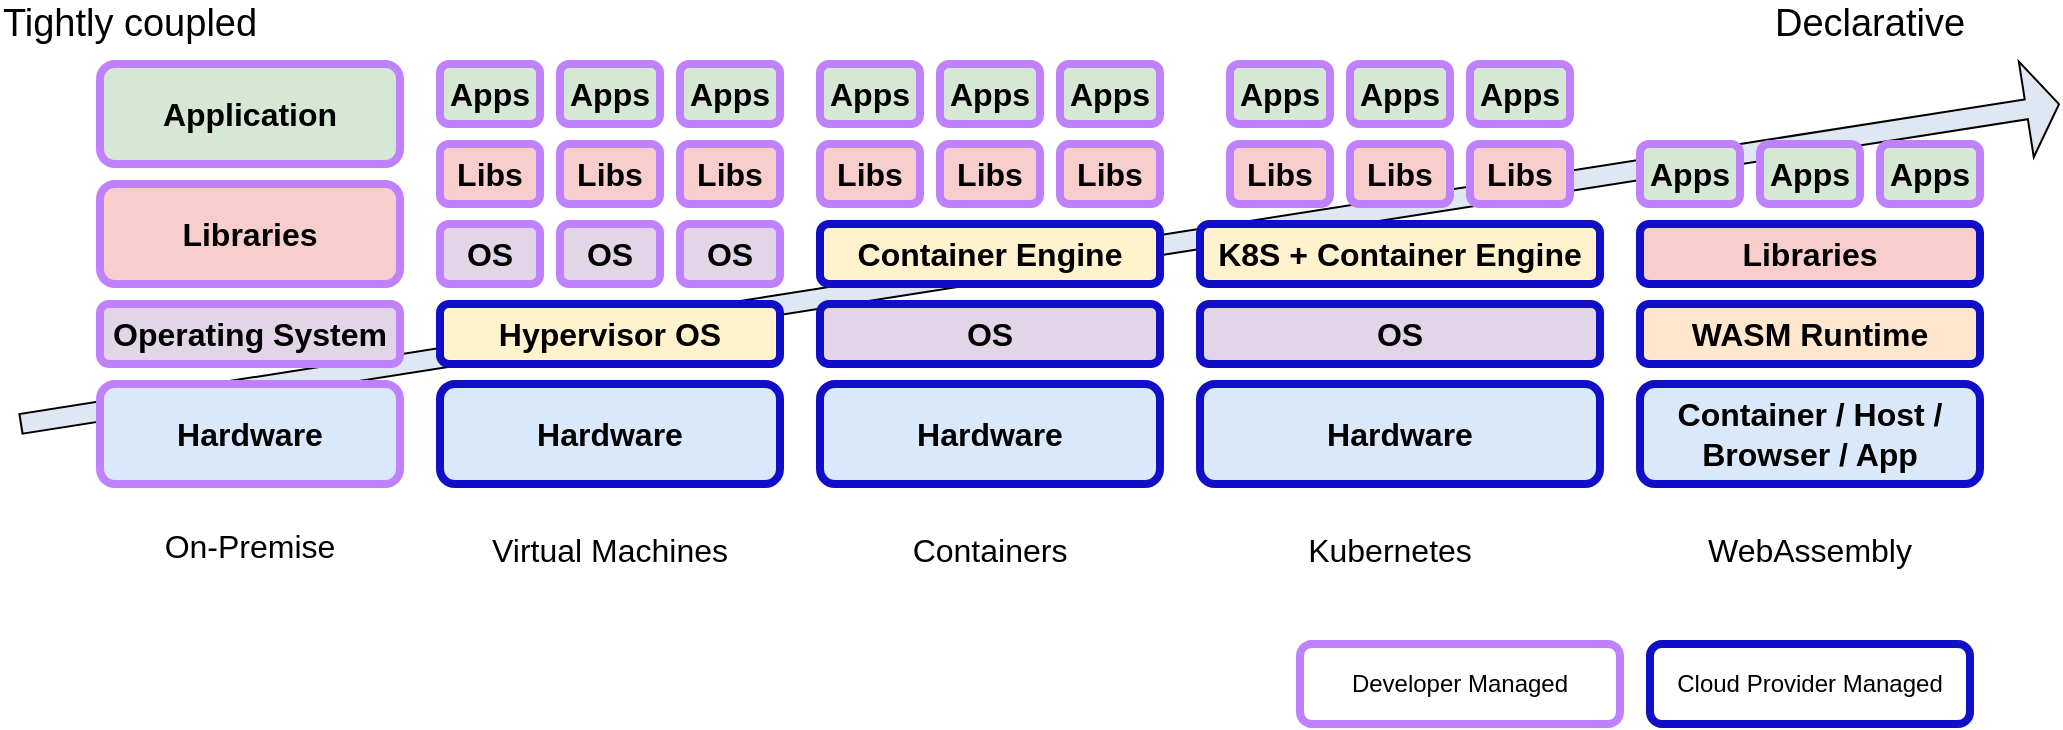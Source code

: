<mxfile version="21.0.6" type="device"><diagram name="Page-1" id="G5DtUzP-KA7YVg_8OUT4"><mxGraphModel dx="1132" dy="831" grid="1" gridSize="10" guides="1" tooltips="1" connect="1" arrows="1" fold="1" page="1" pageScale="1" pageWidth="1169" pageHeight="827" math="0" shadow="0"><root><mxCell id="0"/><mxCell id="1" parent="0"/><mxCell id="r9NMSdbXLDU2F_rakyfs-54" value="" style="shape=flexArrow;endArrow=classic;html=1;rounded=0;fontSize=16;fillColor=#DEE7F2;endWidth=37.333;endSize=5.187;" parent="1" edge="1"><mxGeometry width="50" height="50" relative="1" as="geometry"><mxPoint x="50" y="330" as="sourcePoint"/><mxPoint x="1070" y="170" as="targetPoint"/></mxGeometry></mxCell><mxCell id="r9NMSdbXLDU2F_rakyfs-1" value="&lt;font style=&quot;font-size: 16px;&quot;&gt;On-Premise&lt;/font&gt;" style="text;html=1;strokeColor=none;fillColor=none;align=center;verticalAlign=middle;whiteSpace=wrap;rounded=0;" parent="1" vertex="1"><mxGeometry x="115" y="366" width="100" height="50" as="geometry"/></mxCell><mxCell id="r9NMSdbXLDU2F_rakyfs-2" value="&lt;font style=&quot;font-size: 16px;&quot;&gt;&lt;b&gt;Hardware&lt;/b&gt;&lt;/font&gt;" style="rounded=1;whiteSpace=wrap;html=1;fillColor=#dae8fc;strokeColor=#BF81FD;gradientColor=none;strokeWidth=4;" parent="1" vertex="1"><mxGeometry x="90" y="310" width="150" height="50" as="geometry"/></mxCell><mxCell id="r9NMSdbXLDU2F_rakyfs-3" value="&lt;font style=&quot;font-size: 16px;&quot;&gt;&lt;b&gt;Operating System&lt;/b&gt;&lt;/font&gt;" style="rounded=1;whiteSpace=wrap;html=1;fillColor=#e1d5e7;strokeColor=#BF81FD;strokeWidth=4;" parent="1" vertex="1"><mxGeometry x="90" y="270" width="150" height="30" as="geometry"/></mxCell><mxCell id="r9NMSdbXLDU2F_rakyfs-4" value="&lt;font style=&quot;font-size: 16px;&quot;&gt;&lt;b&gt;Libraries&lt;/b&gt;&lt;/font&gt;" style="rounded=1;whiteSpace=wrap;html=1;fillColor=#f8cecc;strokeColor=#bf81fd;strokeWidth=4;" parent="1" vertex="1"><mxGeometry x="90" y="210" width="150" height="50" as="geometry"/></mxCell><mxCell id="r9NMSdbXLDU2F_rakyfs-5" value="&lt;font style=&quot;font-size: 16px;&quot;&gt;&lt;b&gt;Application&lt;/b&gt;&lt;/font&gt;" style="rounded=1;whiteSpace=wrap;html=1;fillColor=#d5e8d4;strokeColor=#bf81fd;strokeWidth=4;" parent="1" vertex="1"><mxGeometry x="90" y="150" width="150" height="50" as="geometry"/></mxCell><mxCell id="r9NMSdbXLDU2F_rakyfs-6" value="&lt;font style=&quot;font-size: 16px;&quot;&gt;&lt;b&gt;Hardware&lt;/b&gt;&lt;/font&gt;" style="rounded=1;whiteSpace=wrap;html=1;fillColor=#dae8fc;strokeColor=#110ec8;gradientColor=none;strokeWidth=4;" parent="1" vertex="1"><mxGeometry x="260" y="310" width="170" height="50" as="geometry"/></mxCell><mxCell id="r9NMSdbXLDU2F_rakyfs-7" value="&lt;font style=&quot;font-size: 16px;&quot;&gt;&lt;b&gt;Hypervisor OS&lt;/b&gt;&lt;/font&gt;" style="rounded=1;whiteSpace=wrap;html=1;fillColor=#fff2cc;strokeColor=#110ec8;strokeWidth=4;" parent="1" vertex="1"><mxGeometry x="260" y="270" width="170" height="30" as="geometry"/></mxCell><mxCell id="r9NMSdbXLDU2F_rakyfs-8" value="&lt;font style=&quot;font-size: 16px;&quot;&gt;&lt;b&gt;OS&lt;/b&gt;&lt;/font&gt;" style="rounded=1;whiteSpace=wrap;html=1;fillColor=#e1d5e7;strokeColor=#bf81fd;strokeWidth=4;" parent="1" vertex="1"><mxGeometry x="260" y="230" width="50" height="30" as="geometry"/></mxCell><mxCell id="r9NMSdbXLDU2F_rakyfs-10" value="&lt;font style=&quot;font-size: 16px;&quot;&gt;&lt;b&gt;OS&lt;/b&gt;&lt;/font&gt;" style="rounded=1;whiteSpace=wrap;html=1;fillColor=#e1d5e7;strokeColor=#bf81fd;strokeWidth=4;" parent="1" vertex="1"><mxGeometry x="320" y="230" width="50" height="30" as="geometry"/></mxCell><mxCell id="r9NMSdbXLDU2F_rakyfs-11" value="&lt;font style=&quot;font-size: 16px;&quot;&gt;&lt;b&gt;OS&lt;/b&gt;&lt;/font&gt;" style="rounded=1;whiteSpace=wrap;html=1;fillColor=#e1d5e7;strokeColor=#bf81fd;strokeWidth=4;" parent="1" vertex="1"><mxGeometry x="380" y="230" width="50" height="30" as="geometry"/></mxCell><mxCell id="r9NMSdbXLDU2F_rakyfs-12" value="&lt;font style=&quot;font-size: 16px;&quot;&gt;&lt;b&gt;Libs&lt;/b&gt;&lt;/font&gt;" style="rounded=1;whiteSpace=wrap;html=1;fillColor=#f8cecc;strokeColor=#bf81fd;strokeWidth=4;" parent="1" vertex="1"><mxGeometry x="260" y="190" width="50" height="30" as="geometry"/></mxCell><mxCell id="r9NMSdbXLDU2F_rakyfs-13" value="&lt;font style=&quot;font-size: 16px;&quot;&gt;&lt;b&gt;Libs&lt;/b&gt;&lt;/font&gt;" style="rounded=1;whiteSpace=wrap;html=1;fillColor=#f8cecc;strokeColor=#bf81fd;strokeWidth=4;" parent="1" vertex="1"><mxGeometry x="320" y="190" width="50" height="30" as="geometry"/></mxCell><mxCell id="r9NMSdbXLDU2F_rakyfs-14" value="&lt;font style=&quot;font-size: 16px;&quot;&gt;&lt;b&gt;Libs&lt;/b&gt;&lt;/font&gt;" style="rounded=1;whiteSpace=wrap;html=1;fillColor=#f8cecc;strokeColor=#bf81fd;strokeWidth=4;" parent="1" vertex="1"><mxGeometry x="380" y="190" width="50" height="30" as="geometry"/></mxCell><mxCell id="r9NMSdbXLDU2F_rakyfs-15" value="&lt;font style=&quot;font-size: 16px;&quot;&gt;&lt;b&gt;Apps&lt;/b&gt;&lt;/font&gt;" style="rounded=1;whiteSpace=wrap;html=1;fillColor=#d5e8d4;strokeColor=#bf81fd;strokeWidth=4;" parent="1" vertex="1"><mxGeometry x="380" y="150" width="50" height="30" as="geometry"/></mxCell><mxCell id="r9NMSdbXLDU2F_rakyfs-16" value="&lt;font style=&quot;font-size: 16px;&quot;&gt;&lt;b&gt;Apps&lt;/b&gt;&lt;/font&gt;" style="rounded=1;whiteSpace=wrap;html=1;fillColor=#d5e8d4;strokeColor=#bf81fd;strokeWidth=4;" parent="1" vertex="1"><mxGeometry x="320" y="150" width="50" height="30" as="geometry"/></mxCell><mxCell id="r9NMSdbXLDU2F_rakyfs-17" value="&lt;font style=&quot;font-size: 16px;&quot;&gt;&lt;b&gt;Apps&lt;/b&gt;&lt;/font&gt;" style="rounded=1;whiteSpace=wrap;html=1;fillColor=#d5e8d4;strokeColor=#bf81fd;strokeWidth=4;" parent="1" vertex="1"><mxGeometry x="260" y="150" width="50" height="30" as="geometry"/></mxCell><mxCell id="r9NMSdbXLDU2F_rakyfs-18" value="&lt;font style=&quot;font-size: 16px;&quot;&gt;Virtual Machines&lt;/font&gt;" style="text;html=1;strokeColor=none;fillColor=none;align=center;verticalAlign=middle;whiteSpace=wrap;rounded=0;" parent="1" vertex="1"><mxGeometry x="265" y="370" width="160" height="46" as="geometry"/></mxCell><mxCell id="r9NMSdbXLDU2F_rakyfs-19" value="&lt;font style=&quot;font-size: 16px;&quot;&gt;&lt;b&gt;Hardware&lt;/b&gt;&lt;/font&gt;" style="rounded=1;whiteSpace=wrap;html=1;fillColor=#dae8fc;strokeColor=#110ec8;gradientColor=none;strokeWidth=4;" parent="1" vertex="1"><mxGeometry x="450" y="310" width="170" height="50" as="geometry"/></mxCell><mxCell id="r9NMSdbXLDU2F_rakyfs-20" value="&lt;font style=&quot;font-size: 16px;&quot;&gt;&lt;b&gt;Hardware&lt;/b&gt;&lt;/font&gt;" style="rounded=1;whiteSpace=wrap;html=1;fillColor=#dae8fc;strokeColor=#110EC8;gradientColor=none;strokeWidth=4;" parent="1" vertex="1"><mxGeometry x="640" y="310" width="200" height="50" as="geometry"/></mxCell><mxCell id="r9NMSdbXLDU2F_rakyfs-21" value="&lt;font style=&quot;font-size: 16px;&quot;&gt;&lt;b&gt;Container / Host / Browser / App&lt;/b&gt;&lt;/font&gt;" style="rounded=1;whiteSpace=wrap;html=1;fillColor=#dae8fc;strokeColor=#110ec8;gradientColor=none;strokeWidth=4;" parent="1" vertex="1"><mxGeometry x="860" y="310" width="170" height="50" as="geometry"/></mxCell><mxCell id="r9NMSdbXLDU2F_rakyfs-23" value="&lt;font style=&quot;font-size: 16px;&quot;&gt;&lt;b&gt;OS&lt;/b&gt;&lt;/font&gt;" style="rounded=1;whiteSpace=wrap;html=1;fillColor=#e1d5e7;strokeColor=#110ec8;strokeWidth=4;" parent="1" vertex="1"><mxGeometry x="450" y="270" width="170" height="30" as="geometry"/></mxCell><mxCell id="r9NMSdbXLDU2F_rakyfs-25" value="&lt;font style=&quot;font-size: 16px;&quot;&gt;&lt;b&gt;Container Engine&lt;/b&gt;&lt;/font&gt;" style="rounded=1;whiteSpace=wrap;html=1;fillColor=#fff2cc;strokeColor=#110ec8;strokeWidth=4;" parent="1" vertex="1"><mxGeometry x="450" y="230" width="170" height="30" as="geometry"/></mxCell><mxCell id="r9NMSdbXLDU2F_rakyfs-27" value="&lt;font style=&quot;font-size: 16px;&quot;&gt;&lt;b&gt;Libs&lt;/b&gt;&lt;/font&gt;" style="rounded=1;whiteSpace=wrap;html=1;fillColor=#f8cecc;strokeColor=#bf81fd;strokeWidth=4;" parent="1" vertex="1"><mxGeometry x="450" y="190" width="50" height="30" as="geometry"/></mxCell><mxCell id="r9NMSdbXLDU2F_rakyfs-28" value="&lt;font style=&quot;font-size: 16px;&quot;&gt;&lt;b&gt;Apps&lt;/b&gt;&lt;/font&gt;" style="rounded=1;whiteSpace=wrap;html=1;fillColor=#d5e8d4;strokeColor=#bf81fd;strokeWidth=4;" parent="1" vertex="1"><mxGeometry x="450" y="150" width="50" height="30" as="geometry"/></mxCell><mxCell id="r9NMSdbXLDU2F_rakyfs-29" value="&lt;font style=&quot;font-size: 16px;&quot;&gt;&lt;b&gt;Libs&lt;/b&gt;&lt;/font&gt;" style="rounded=1;whiteSpace=wrap;html=1;fillColor=#f8cecc;strokeColor=#bf81fd;strokeWidth=4;" parent="1" vertex="1"><mxGeometry x="510" y="190" width="50" height="30" as="geometry"/></mxCell><mxCell id="r9NMSdbXLDU2F_rakyfs-30" value="&lt;font style=&quot;font-size: 16px;&quot;&gt;&lt;b&gt;Apps&lt;/b&gt;&lt;/font&gt;" style="rounded=1;whiteSpace=wrap;html=1;fillColor=#d5e8d4;strokeColor=#bf81fd;strokeWidth=4;" parent="1" vertex="1"><mxGeometry x="510" y="150" width="50" height="30" as="geometry"/></mxCell><mxCell id="r9NMSdbXLDU2F_rakyfs-31" value="&lt;font style=&quot;font-size: 16px;&quot;&gt;&lt;b&gt;Libs&lt;/b&gt;&lt;/font&gt;" style="rounded=1;whiteSpace=wrap;html=1;fillColor=#f8cecc;strokeColor=#bf81fd;strokeWidth=4;" parent="1" vertex="1"><mxGeometry x="570" y="190" width="50" height="30" as="geometry"/></mxCell><mxCell id="r9NMSdbXLDU2F_rakyfs-32" value="&lt;font style=&quot;font-size: 16px;&quot;&gt;&lt;b&gt;Apps&lt;/b&gt;&lt;/font&gt;" style="rounded=1;whiteSpace=wrap;html=1;fillColor=#d5e8d4;strokeColor=#bf81fd;strokeWidth=4;" parent="1" vertex="1"><mxGeometry x="570" y="150" width="50" height="30" as="geometry"/></mxCell><mxCell id="r9NMSdbXLDU2F_rakyfs-33" value="&lt;font style=&quot;font-size: 16px;&quot;&gt;Containers&lt;/font&gt;" style="text;html=1;strokeColor=none;fillColor=none;align=center;verticalAlign=middle;whiteSpace=wrap;rounded=0;" parent="1" vertex="1"><mxGeometry x="455" y="370" width="160" height="46" as="geometry"/></mxCell><mxCell id="r9NMSdbXLDU2F_rakyfs-34" value="&lt;font style=&quot;font-size: 16px;&quot;&gt;Kubernetes&lt;/font&gt;" style="text;html=1;strokeColor=none;fillColor=none;align=center;verticalAlign=middle;whiteSpace=wrap;rounded=0;" parent="1" vertex="1"><mxGeometry x="655" y="370" width="160" height="46" as="geometry"/></mxCell><mxCell id="r9NMSdbXLDU2F_rakyfs-35" value="&lt;font style=&quot;font-size: 16px;&quot;&gt;WebAssembly&lt;/font&gt;" style="text;html=1;strokeColor=none;fillColor=none;align=center;verticalAlign=middle;whiteSpace=wrap;rounded=0;" parent="1" vertex="1"><mxGeometry x="865" y="370" width="160" height="46" as="geometry"/></mxCell><mxCell id="r9NMSdbXLDU2F_rakyfs-36" value="&lt;font style=&quot;font-size: 16px;&quot;&gt;&lt;b&gt;WASM Runtime&lt;/b&gt;&lt;/font&gt;" style="rounded=1;whiteSpace=wrap;html=1;fillColor=#ffe6cc;strokeColor=#110ec8;strokeWidth=4;" parent="1" vertex="1"><mxGeometry x="860" y="270" width="170" height="30" as="geometry"/></mxCell><mxCell id="r9NMSdbXLDU2F_rakyfs-37" value="&lt;font style=&quot;font-size: 16px;&quot;&gt;&lt;b&gt;Libraries&lt;/b&gt;&lt;/font&gt;" style="rounded=1;whiteSpace=wrap;html=1;fillColor=#f8cecc;strokeColor=#110ec8;strokeWidth=4;" parent="1" vertex="1"><mxGeometry x="860" y="230" width="170" height="30" as="geometry"/></mxCell><mxCell id="r9NMSdbXLDU2F_rakyfs-40" value="&lt;font style=&quot;font-size: 16px;&quot;&gt;&lt;b&gt;Apps&lt;/b&gt;&lt;/font&gt;" style="rounded=1;whiteSpace=wrap;html=1;fillColor=#d5e8d4;strokeColor=#bf81fd;strokeWidth=4;" parent="1" vertex="1"><mxGeometry x="860" y="190" width="50" height="30" as="geometry"/></mxCell><mxCell id="r9NMSdbXLDU2F_rakyfs-41" value="&lt;font style=&quot;font-size: 16px;&quot;&gt;&lt;b&gt;Apps&lt;/b&gt;&lt;/font&gt;" style="rounded=1;whiteSpace=wrap;html=1;fillColor=#d5e8d4;strokeColor=#bf81fd;strokeWidth=4;" parent="1" vertex="1"><mxGeometry x="920" y="190" width="50" height="30" as="geometry"/></mxCell><mxCell id="r9NMSdbXLDU2F_rakyfs-42" value="&lt;font style=&quot;font-size: 16px;&quot;&gt;&lt;b&gt;Apps&lt;/b&gt;&lt;/font&gt;" style="rounded=1;whiteSpace=wrap;html=1;fillColor=#d5e8d4;strokeColor=#bf81fd;strokeWidth=4;" parent="1" vertex="1"><mxGeometry x="980" y="190" width="50" height="30" as="geometry"/></mxCell><mxCell id="r9NMSdbXLDU2F_rakyfs-43" value="&lt;font style=&quot;font-size: 16px;&quot;&gt;&lt;b&gt;OS&lt;/b&gt;&lt;/font&gt;" style="rounded=1;whiteSpace=wrap;html=1;fillColor=#e1d5e7;strokeColor=#110ec8;strokeWidth=4;" parent="1" vertex="1"><mxGeometry x="640" y="270" width="200" height="30" as="geometry"/></mxCell><mxCell id="r9NMSdbXLDU2F_rakyfs-44" value="&lt;font style=&quot;font-size: 16px;&quot;&gt;&lt;b&gt;K8S + Container Engine&lt;/b&gt;&lt;/font&gt;" style="rounded=1;whiteSpace=wrap;html=1;fillColor=#fff2cc;strokeColor=#110ec8;strokeWidth=4;" parent="1" vertex="1"><mxGeometry x="640" y="230" width="200" height="30" as="geometry"/></mxCell><mxCell id="r9NMSdbXLDU2F_rakyfs-45" value="&lt;font style=&quot;font-size: 16px;&quot;&gt;&lt;b&gt;Libs&lt;/b&gt;&lt;/font&gt;" style="rounded=1;whiteSpace=wrap;html=1;fillColor=#f8cecc;strokeColor=#bf81fd;strokeWidth=4;" parent="1" vertex="1"><mxGeometry x="655" y="190" width="50" height="30" as="geometry"/></mxCell><mxCell id="r9NMSdbXLDU2F_rakyfs-46" value="&lt;font style=&quot;font-size: 16px;&quot;&gt;&lt;b&gt;Apps&lt;/b&gt;&lt;/font&gt;" style="rounded=1;whiteSpace=wrap;html=1;fillColor=#d5e8d4;strokeColor=#bf81fd;strokeWidth=4;" parent="1" vertex="1"><mxGeometry x="655" y="150" width="50" height="30" as="geometry"/></mxCell><mxCell id="r9NMSdbXLDU2F_rakyfs-47" value="&lt;font style=&quot;font-size: 16px;&quot;&gt;&lt;b&gt;Libs&lt;/b&gt;&lt;/font&gt;" style="rounded=1;whiteSpace=wrap;html=1;fillColor=#f8cecc;strokeColor=#bf81fd;strokeWidth=4;" parent="1" vertex="1"><mxGeometry x="715" y="190" width="50" height="30" as="geometry"/></mxCell><mxCell id="r9NMSdbXLDU2F_rakyfs-48" value="&lt;font style=&quot;font-size: 16px;&quot;&gt;&lt;b&gt;Apps&lt;/b&gt;&lt;/font&gt;" style="rounded=1;whiteSpace=wrap;html=1;fillColor=#d5e8d4;strokeColor=#bf81fd;strokeWidth=4;" parent="1" vertex="1"><mxGeometry x="715" y="150" width="50" height="30" as="geometry"/></mxCell><mxCell id="r9NMSdbXLDU2F_rakyfs-49" value="&lt;font style=&quot;font-size: 16px;&quot;&gt;&lt;b&gt;Libs&lt;/b&gt;&lt;/font&gt;" style="rounded=1;whiteSpace=wrap;html=1;fillColor=#f8cecc;strokeColor=#BF81FD;strokeWidth=4;" parent="1" vertex="1"><mxGeometry x="775" y="190" width="50" height="30" as="geometry"/></mxCell><mxCell id="r9NMSdbXLDU2F_rakyfs-50" value="&lt;font style=&quot;font-size: 16px;&quot;&gt;&lt;b&gt;Apps&lt;/b&gt;&lt;/font&gt;" style="rounded=1;whiteSpace=wrap;html=1;fillColor=#d5e8d4;strokeColor=#bf81fd;strokeWidth=4;" parent="1" vertex="1"><mxGeometry x="775" y="150" width="50" height="30" as="geometry"/></mxCell><mxCell id="r9NMSdbXLDU2F_rakyfs-56" value="&lt;font style=&quot;font-size: 19px;&quot;&gt;Tightly coupled&lt;/font&gt;" style="text;html=1;strokeColor=none;fillColor=none;align=center;verticalAlign=middle;whiteSpace=wrap;rounded=0;fontSize=16;rotation=0;" parent="1" vertex="1"><mxGeometry x="40" y="120" width="130" height="20" as="geometry"/></mxCell><mxCell id="r9NMSdbXLDU2F_rakyfs-57" value="&lt;font style=&quot;font-size: 19px;&quot;&gt;Declarative&lt;/font&gt;" style="text;html=1;strokeColor=none;fillColor=none;align=center;verticalAlign=middle;whiteSpace=wrap;rounded=0;fontSize=16;" parent="1" vertex="1"><mxGeometry x="910" y="120" width="130" height="20" as="geometry"/></mxCell><mxCell id="v8lplMwpZBdAaqtx38Gt-1" value="Developer Managed" style="rounded=1;whiteSpace=wrap;html=1;strokeColor=#BF81FD;strokeWidth=4;" vertex="1" parent="1"><mxGeometry x="690" y="440" width="160" height="40" as="geometry"/></mxCell><mxCell id="v8lplMwpZBdAaqtx38Gt-2" value="Cloud Provider Managed" style="rounded=1;whiteSpace=wrap;html=1;strokeColor=#110EC8;strokeWidth=4;" vertex="1" parent="1"><mxGeometry x="865" y="440" width="160" height="40" as="geometry"/></mxCell></root></mxGraphModel></diagram></mxfile>